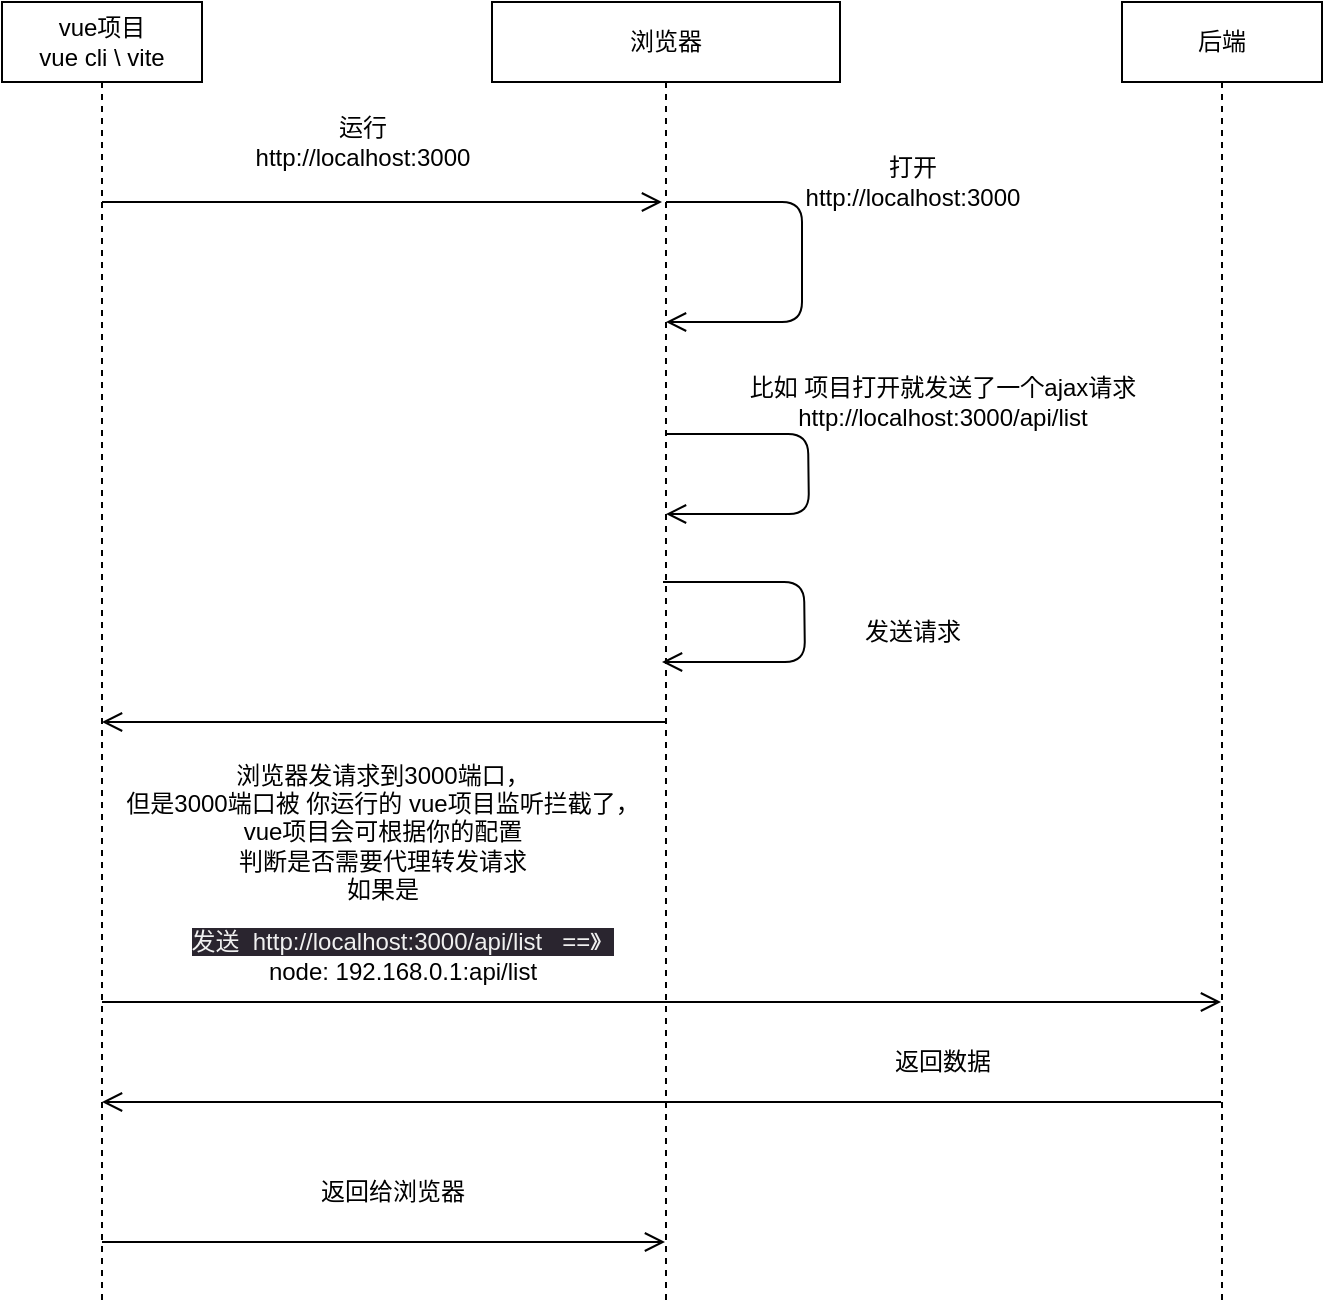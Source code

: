 <mxfile>
    <diagram id="buxTwTC4L6WcsYq03zjf" name="第 1 页">
        <mxGraphModel dx="997" dy="797" grid="0" gridSize="10" guides="1" tooltips="1" connect="1" arrows="1" fold="1" page="1" pageScale="1" pageWidth="827" pageHeight="1169" background="none" math="0" shadow="0">
            <root>
                <mxCell id="0"/>
                <mxCell id="1" parent="0"/>
                <mxCell id="3" value="vue项目&lt;br&gt;vue cli \ vite" style="shape=umlLifeline;perimeter=lifelinePerimeter;whiteSpace=wrap;html=1;container=1;collapsible=0;recursiveResize=0;outlineConnect=0;" parent="1" vertex="1">
                    <mxGeometry x="70" y="30" width="100" height="650" as="geometry"/>
                </mxCell>
                <mxCell id="9" value="浏览器" style="shape=umlLifeline;perimeter=lifelinePerimeter;whiteSpace=wrap;html=1;container=1;collapsible=0;recursiveResize=0;outlineConnect=0;" parent="1" vertex="1">
                    <mxGeometry x="315" y="30" width="174" height="650" as="geometry"/>
                </mxCell>
                <mxCell id="10" value="后端" style="shape=umlLifeline;perimeter=lifelinePerimeter;whiteSpace=wrap;html=1;container=1;collapsible=0;recursiveResize=0;outlineConnect=0;" parent="1" vertex="1">
                    <mxGeometry x="630" y="30" width="100" height="650" as="geometry"/>
                </mxCell>
                <mxCell id="12" value="运行&lt;br&gt;http://localhost:3000&lt;br&gt;" style="text;html=1;align=center;verticalAlign=middle;resizable=0;points=[];autosize=1;strokeColor=none;fillColor=none;" parent="1" vertex="1">
                    <mxGeometry x="185" y="80" width="130" height="40" as="geometry"/>
                </mxCell>
                <mxCell id="15" value="打开&lt;br&gt;http://localhost:3000" style="text;html=1;align=center;verticalAlign=middle;resizable=0;points=[];autosize=1;strokeColor=none;fillColor=none;" parent="1" vertex="1">
                    <mxGeometry x="460" y="100" width="130" height="40" as="geometry"/>
                </mxCell>
                <mxCell id="16" value="比如 项目打开就发送了一个ajax请求&lt;br&gt;http://localhost:3000/api/list" style="text;html=1;align=center;verticalAlign=middle;resizable=0;points=[];autosize=1;strokeColor=none;fillColor=none;" parent="1" vertex="1">
                    <mxGeometry x="430" y="210" width="220" height="40" as="geometry"/>
                </mxCell>
                <mxCell id="11" value="" style="endArrow=open;startArrow=none;endFill=0;startFill=0;endSize=8;html=1;verticalAlign=bottom;labelBackgroundColor=none;strokeWidth=1;" parent="1" source="3" edge="1">
                    <mxGeometry width="160" relative="1" as="geometry">
                        <mxPoint x="175" y="130" as="sourcePoint"/>
                        <mxPoint x="400" y="130" as="targetPoint"/>
                    </mxGeometry>
                </mxCell>
                <mxCell id="14" value="" style="endArrow=open;startArrow=none;endFill=0;startFill=0;endSize=8;html=1;verticalAlign=bottom;labelBackgroundColor=none;strokeWidth=1;" parent="1" source="9" target="9" edge="1">
                    <mxGeometry width="160" relative="1" as="geometry">
                        <mxPoint x="400" y="200" as="sourcePoint"/>
                        <mxPoint x="470" y="310" as="targetPoint"/>
                        <Array as="points">
                            <mxPoint x="470" y="130"/>
                            <mxPoint x="470" y="190"/>
                            <mxPoint x="430" y="190"/>
                        </Array>
                    </mxGeometry>
                </mxCell>
                <mxCell id="20" value="" style="endArrow=open;startArrow=none;endFill=0;startFill=0;endSize=8;html=1;verticalAlign=bottom;labelBackgroundColor=none;strokeWidth=1;" parent="1" source="9" target="3" edge="1">
                    <mxGeometry width="160" relative="1" as="geometry">
                        <mxPoint x="400" y="320" as="sourcePoint"/>
                        <mxPoint x="190" y="310" as="targetPoint"/>
                        <Array as="points">
                            <mxPoint x="300" y="390"/>
                        </Array>
                    </mxGeometry>
                </mxCell>
                <mxCell id="22" value="浏览器发请求到3000端口，&lt;br&gt;但是3000端口被 你运行的 vue项目监听拦截了，&lt;br&gt;vue项目会可根据你的配置&lt;br&gt;判断是否需要代理转发请求&lt;br&gt;如果是" style="text;html=1;align=center;verticalAlign=middle;resizable=0;points=[];autosize=1;strokeColor=none;fillColor=none;" parent="1" vertex="1">
                    <mxGeometry x="120" y="400" width="280" height="90" as="geometry"/>
                </mxCell>
                <mxCell id="23" value="" style="endArrow=open;startArrow=none;endFill=0;startFill=0;endSize=8;html=1;verticalAlign=bottom;labelBackgroundColor=none;strokeWidth=1;" parent="1" source="3" target="10" edge="1">
                    <mxGeometry width="160" relative="1" as="geometry">
                        <mxPoint x="120" y="490" as="sourcePoint"/>
                        <mxPoint x="670" y="490" as="targetPoint"/>
                        <Array as="points">
                            <mxPoint x="420" y="530"/>
                        </Array>
                    </mxGeometry>
                </mxCell>
                <mxCell id="24" value="" style="endArrow=open;startArrow=none;endFill=0;startFill=0;endSize=8;html=1;verticalAlign=bottom;labelBackgroundColor=none;strokeWidth=1;" parent="1" edge="1">
                    <mxGeometry width="160" relative="1" as="geometry">
                        <mxPoint x="400.5" y="320" as="sourcePoint"/>
                        <mxPoint x="400" y="360" as="targetPoint"/>
                        <Array as="points">
                            <mxPoint x="471" y="320"/>
                            <mxPoint x="471.5" y="360"/>
                            <mxPoint x="430.5" y="360"/>
                        </Array>
                    </mxGeometry>
                </mxCell>
                <mxCell id="25" value="发送请求" style="text;html=1;align=center;verticalAlign=middle;resizable=0;points=[];autosize=1;strokeColor=none;fillColor=none;" parent="1" vertex="1">
                    <mxGeometry x="490" y="330" width="70" height="30" as="geometry"/>
                </mxCell>
                <mxCell id="26" value="" style="endArrow=open;startArrow=none;endFill=0;startFill=0;endSize=8;html=1;verticalAlign=bottom;labelBackgroundColor=none;strokeWidth=1;" parent="1" source="10" target="3" edge="1">
                    <mxGeometry width="160" relative="1" as="geometry">
                        <mxPoint x="680" y="550" as="sourcePoint"/>
                        <mxPoint x="400" y="550" as="targetPoint"/>
                        <Array as="points">
                            <mxPoint x="580" y="580"/>
                            <mxPoint x="360" y="580"/>
                        </Array>
                    </mxGeometry>
                </mxCell>
                <mxCell id="27" value="&lt;br&gt;&lt;span style=&quot;color: rgb(240, 240, 240); font-family: Helvetica; font-size: 12px; font-style: normal; font-variant-ligatures: normal; font-variant-caps: normal; font-weight: 400; letter-spacing: normal; orphans: 2; text-align: center; text-indent: 0px; text-transform: none; widows: 2; word-spacing: 0px; -webkit-text-stroke-width: 0px; background-color: rgb(42, 37, 47); text-decoration-thickness: initial; text-decoration-style: initial; text-decoration-color: initial; float: none; display: inline !important;&quot;&gt;发送&amp;nbsp; http://localhost:3000/api/list&amp;nbsp; &amp;nbsp;==》&amp;nbsp;&amp;nbsp;&lt;br&gt;&lt;/span&gt;node: 192.168.0.1:api/list" style="text;html=1;align=center;verticalAlign=middle;resizable=0;points=[];autosize=1;strokeColor=none;fillColor=none;" parent="1" vertex="1">
                    <mxGeometry x="150" y="470" width="240" height="60" as="geometry"/>
                </mxCell>
                <mxCell id="29" value="返回数据" style="text;html=1;align=center;verticalAlign=middle;resizable=0;points=[];autosize=1;strokeColor=none;fillColor=none;" parent="1" vertex="1">
                    <mxGeometry x="505" y="545" width="70" height="30" as="geometry"/>
                </mxCell>
                <mxCell id="30" value="" style="endArrow=open;startArrow=none;endFill=0;startFill=0;endSize=8;html=1;verticalAlign=bottom;labelBackgroundColor=none;strokeWidth=1;" parent="1" source="3" target="9" edge="1">
                    <mxGeometry width="160" relative="1" as="geometry">
                        <mxPoint x="120" y="620" as="sourcePoint"/>
                        <mxPoint x="680" y="620" as="targetPoint"/>
                        <Array as="points">
                            <mxPoint x="280" y="650"/>
                        </Array>
                    </mxGeometry>
                </mxCell>
                <mxCell id="31" value="返回给浏览器" style="text;html=1;align=center;verticalAlign=middle;resizable=0;points=[];autosize=1;strokeColor=none;fillColor=none;" parent="1" vertex="1">
                    <mxGeometry x="215" y="610" width="100" height="30" as="geometry"/>
                </mxCell>
                <mxCell id="32" value="" style="endArrow=open;startArrow=none;endFill=0;startFill=0;endSize=8;html=1;verticalAlign=bottom;labelBackgroundColor=none;strokeWidth=1;" edge="1" parent="1">
                    <mxGeometry width="160" relative="1" as="geometry">
                        <mxPoint x="402.5" y="246" as="sourcePoint"/>
                        <mxPoint x="402" y="286" as="targetPoint"/>
                        <Array as="points">
                            <mxPoint x="473" y="246"/>
                            <mxPoint x="473.5" y="286"/>
                            <mxPoint x="432.5" y="286"/>
                        </Array>
                    </mxGeometry>
                </mxCell>
            </root>
        </mxGraphModel>
    </diagram>
</mxfile>